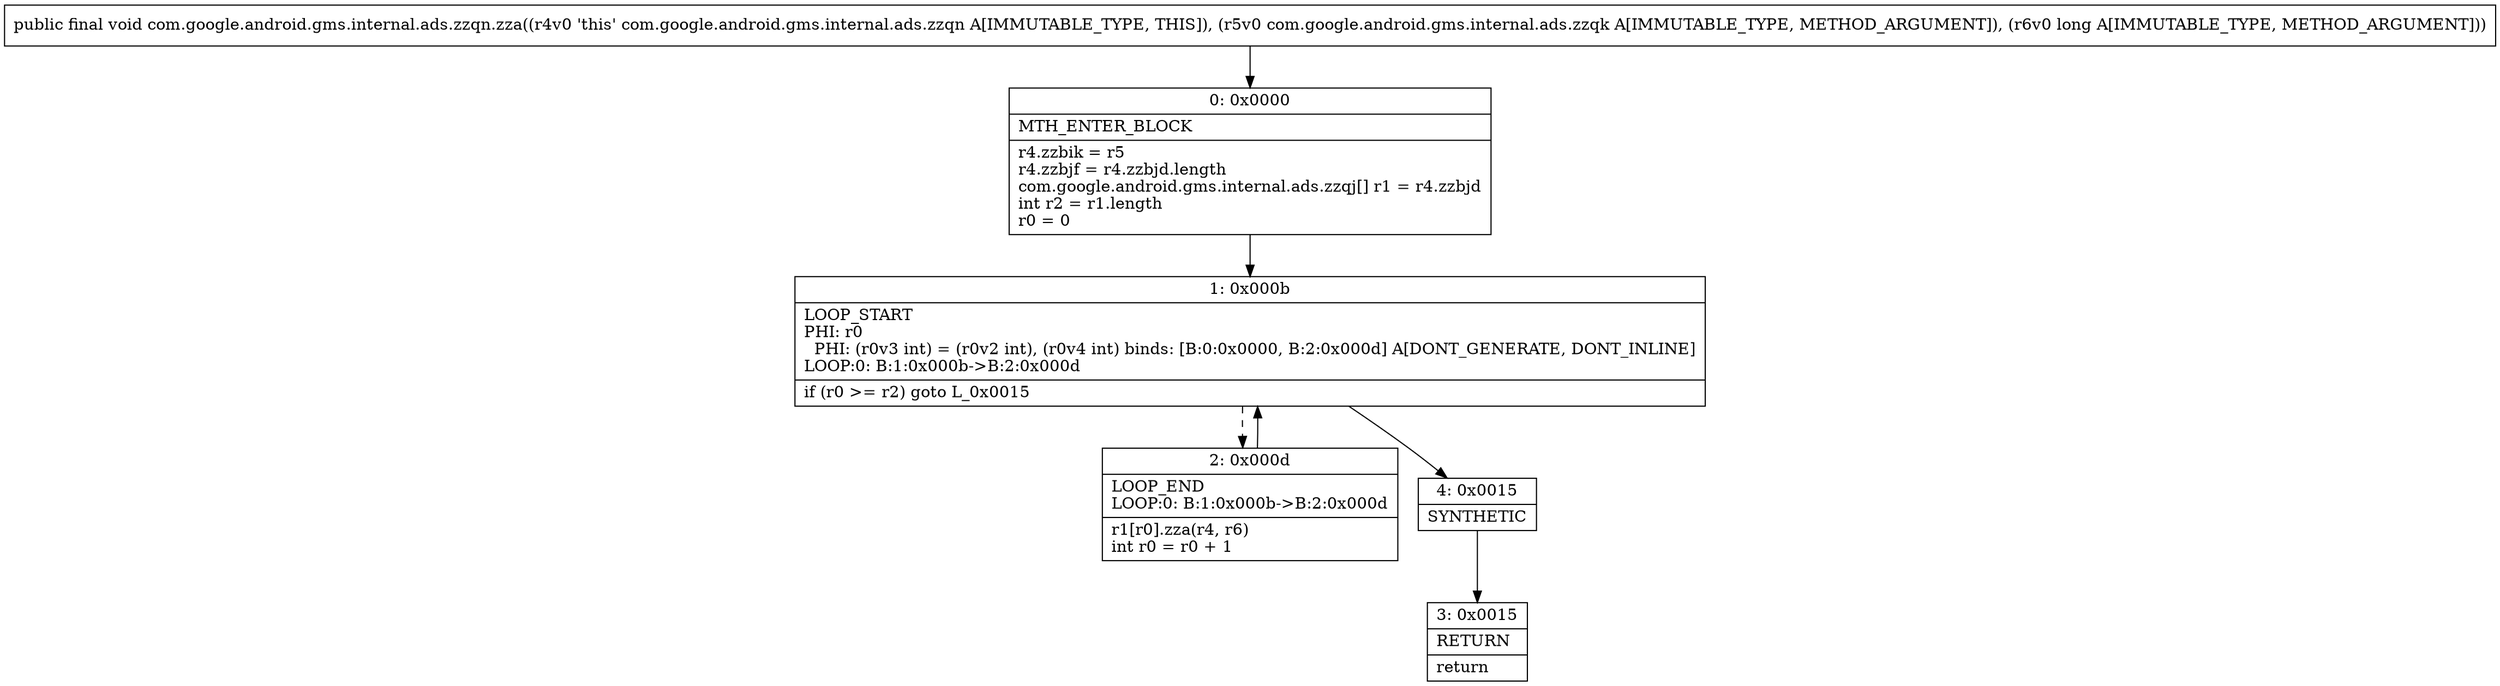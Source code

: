 digraph "CFG forcom.google.android.gms.internal.ads.zzqn.zza(Lcom\/google\/android\/gms\/internal\/ads\/zzqk;J)V" {
Node_0 [shape=record,label="{0\:\ 0x0000|MTH_ENTER_BLOCK\l|r4.zzbik = r5\lr4.zzbjf = r4.zzbjd.length\lcom.google.android.gms.internal.ads.zzqj[] r1 = r4.zzbjd\lint r2 = r1.length\lr0 = 0\l}"];
Node_1 [shape=record,label="{1\:\ 0x000b|LOOP_START\lPHI: r0 \l  PHI: (r0v3 int) = (r0v2 int), (r0v4 int) binds: [B:0:0x0000, B:2:0x000d] A[DONT_GENERATE, DONT_INLINE]\lLOOP:0: B:1:0x000b\-\>B:2:0x000d\l|if (r0 \>= r2) goto L_0x0015\l}"];
Node_2 [shape=record,label="{2\:\ 0x000d|LOOP_END\lLOOP:0: B:1:0x000b\-\>B:2:0x000d\l|r1[r0].zza(r4, r6)\lint r0 = r0 + 1\l}"];
Node_3 [shape=record,label="{3\:\ 0x0015|RETURN\l|return\l}"];
Node_4 [shape=record,label="{4\:\ 0x0015|SYNTHETIC\l}"];
MethodNode[shape=record,label="{public final void com.google.android.gms.internal.ads.zzqn.zza((r4v0 'this' com.google.android.gms.internal.ads.zzqn A[IMMUTABLE_TYPE, THIS]), (r5v0 com.google.android.gms.internal.ads.zzqk A[IMMUTABLE_TYPE, METHOD_ARGUMENT]), (r6v0 long A[IMMUTABLE_TYPE, METHOD_ARGUMENT])) }"];
MethodNode -> Node_0;
Node_0 -> Node_1;
Node_1 -> Node_2[style=dashed];
Node_1 -> Node_4;
Node_2 -> Node_1;
Node_4 -> Node_3;
}

